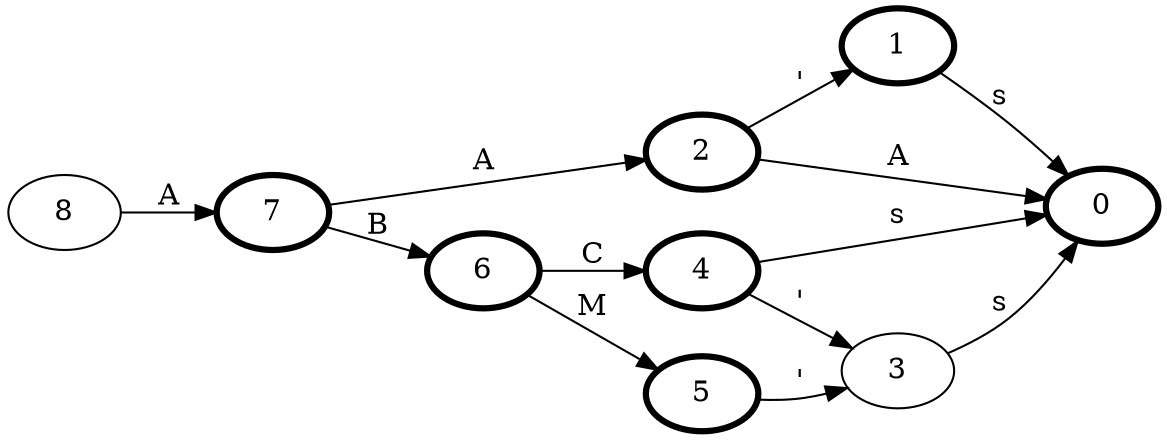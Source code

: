 digraph G {
    rankdir=LR;
    8 -> 7 [label="A"];
    7 [penwidth=3];
    7 -> 2 [label="A"];
    7 -> 6 [label="B"];
    2 [penwidth=3];
    2 -> 1 [label="'"];
    2 -> 0 [label="A"];
    6 [penwidth=3];
    6 -> 4 [label="C"];
    6 -> 5 [label="M"];
    1 [penwidth=3];
    1 -> 0 [label="s"];
    0 [penwidth=3];
    4 [penwidth=3];
    4 -> 3 [label="'"];
    4 -> 0 [label="s"];
    5 [penwidth=3];
    5 -> 3 [label="'"];
    0 [penwidth=3];
    3 -> 0 [label="s"];
    0 [penwidth=3];
    0 [penwidth=3];
}
